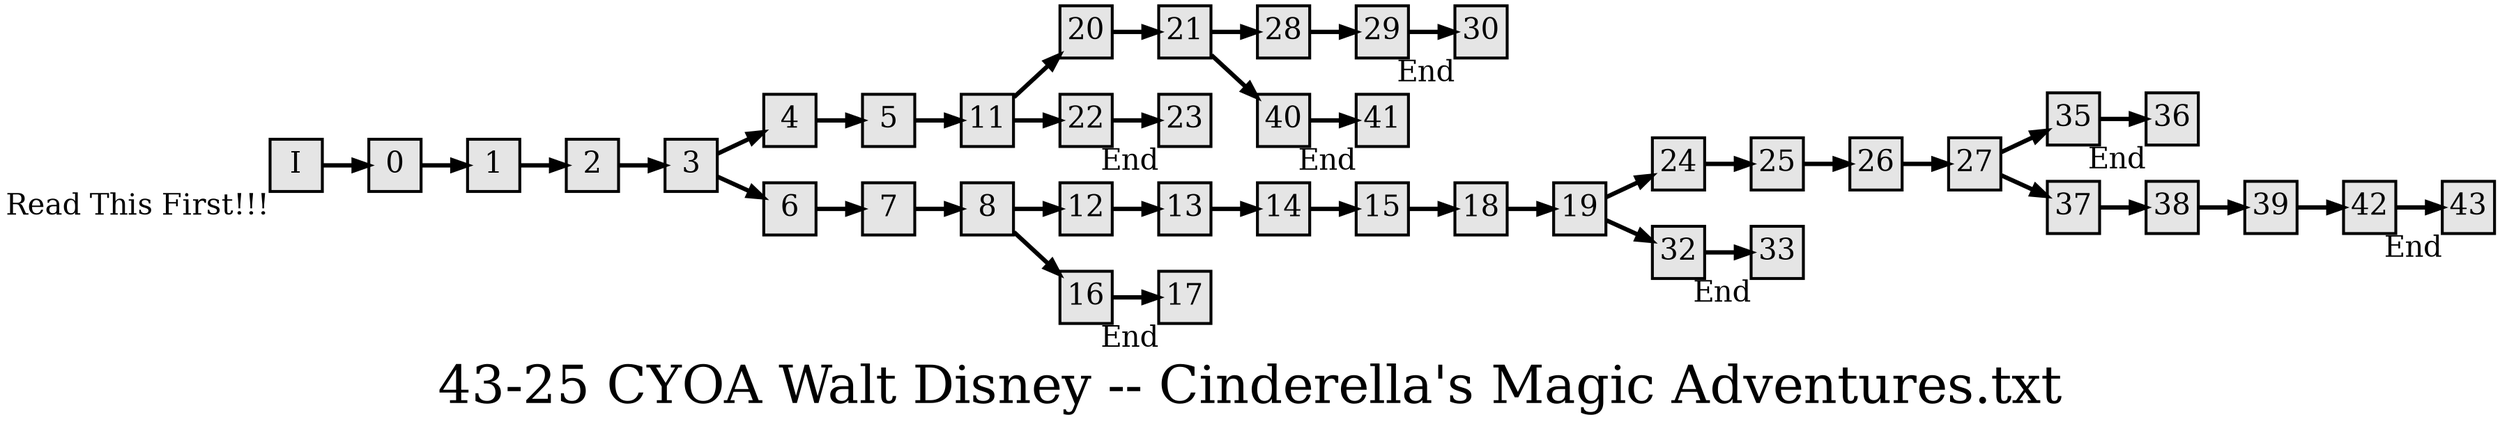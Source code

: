 digraph g{
  graph [ label="43-25 CYOA Walt Disney -- Cinderella's Magic Adventures.txt" rankdir=LR, ordering=out, fontsize=36, nodesep="0.35", ranksep="0.45"];
  node  [shape=rect, penwidth=2, fontsize=20, style=filled, fillcolor=grey90, margin="0,0", labelfloat=true, regular=true, fixedsize=true];
  edge  [labelfloat=true, penwidth=3, fontsize=12];
  
  
  
  
  I	[ xlabel="Read This First!!!" ];
  I -> 0;
  0 -> 1;
  1 -> 2;
  2 -> 3;
  3 -> 4;
  3 -> 6;
  4 -> 5;
  5 -> 11;
  6 -> 7;
  7 -> 8;
  8 -> 12;
  8 -> 16;
  11 -> 20;
  11 -> 22;
  12 -> 13;
  13 -> 14;
  14 -> 15;
  15 -> 18;
  16 -> 17;
  17	[ xlabel="End" ];
  18 -> 19;
  19 -> 24;
  19 -> 32;
  20 -> 21;
  21 -> 28;
  21 -> 40;
  22 -> 23;
  23	[ xlabel="End" ];
  24 -> 25;
  25 -> 26;
  26 -> 27;
  27 -> 35;
  27 -> 37;
  28 -> 29;
  29 -> 30;
  30	[ xlabel="End" ];
  32 -> 33;
  33	[ xlabel="End" ];
  35 -> 36;
  36	[ xlabel="End" ];
  37 -> 38;
  38 -> 39;
  39 -> 42;
  40 -> 41;
  41	[ xlabel="End" ];
  42 -> 43;
  43	[ xlabel="End" ];
}

